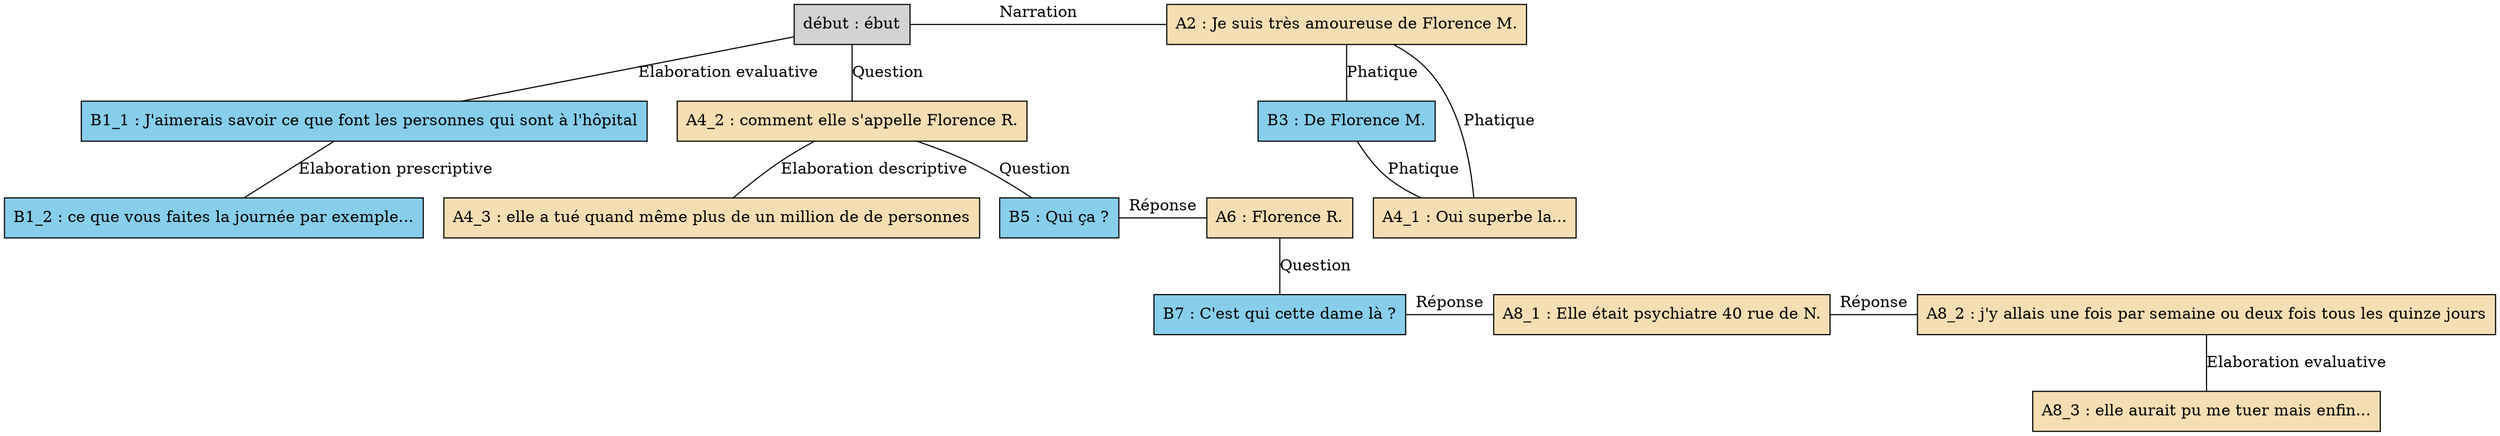 digraph C07 {
	node [shape=box style=filled]
	"début" [label="début : ébut"]
	B1_1 [label="B1_1 : J'aimerais savoir ce que font les personnes qui sont à l'hôpital" fillcolor=skyblue]
	B1_2 [label="B1_2 : ce que vous faites la journée par exemple..." fillcolor=skyblue]
	A2 [label="A2 : Je suis très amoureuse de Florence M." fillcolor=wheat]
	B3 [label="B3 : De Florence M." fillcolor=skyblue]
	A4_1 [label="A4_1 : Oui superbe la..." fillcolor=wheat]
	A4_2 [label="A4_2 : comment elle s'appelle Florence R." fillcolor=wheat]
	A4_3 [label="A4_3 : elle a tué quand même plus de un million de de personnes" fillcolor=wheat]
	B5 [label="B5 : Qui ça ?" fillcolor=skyblue]
	A6 [label="A6 : Florence R." fillcolor=wheat]
	B7 [label="B7 : C'est qui cette dame là ?" fillcolor=skyblue]
	A8_1 [label="A8_1 : Elle était psychiatre 40 rue de N." fillcolor=wheat]
	A8_2 [label="A8_2 : j'y allais une fois par semaine ou deux fois tous les quinze jours" fillcolor=wheat]
	A8_3 [label="A8_3 : elle aurait pu me tuer mais enfin..." fillcolor=wheat]
	"début" -> B1_1 [label="Elaboration evaluative" dir=none]
	B1_1 -> B1_2 [label="Elaboration prescriptive" dir=none]
	{
		rank=same
		"début"
		A2
		"début" -> A2 [label=Narration dir=none]
	}
	A2 -> B3 [label=Phatique dir=none]
	A2 -> A4_1 [label=Phatique dir=none]
	B3 -> A4_1 [label=Phatique dir=none]
	"début" -> A4_2 [label=Question dir=none]
	A4_2 -> A4_3 [label="Elaboration descriptive" dir=none]
	A4_2 -> B5 [label=Question dir=none]
	{
		rank=same
		B5
		A6
		B5 -> A6 [label="Réponse" dir=none]
	}
	A6 -> B7 [label=Question dir=none]
	{
		rank=same
		B7
		A8_1
		B7 -> A8_1 [label="Réponse" dir=none]
	}
	{
		rank=same
		A8_1
		A8_2
		A8_1 -> A8_2 [label="Réponse" dir=none]
	}
	A8_2 -> A8_3 [label="Elaboration evaluative" dir=none]
}
